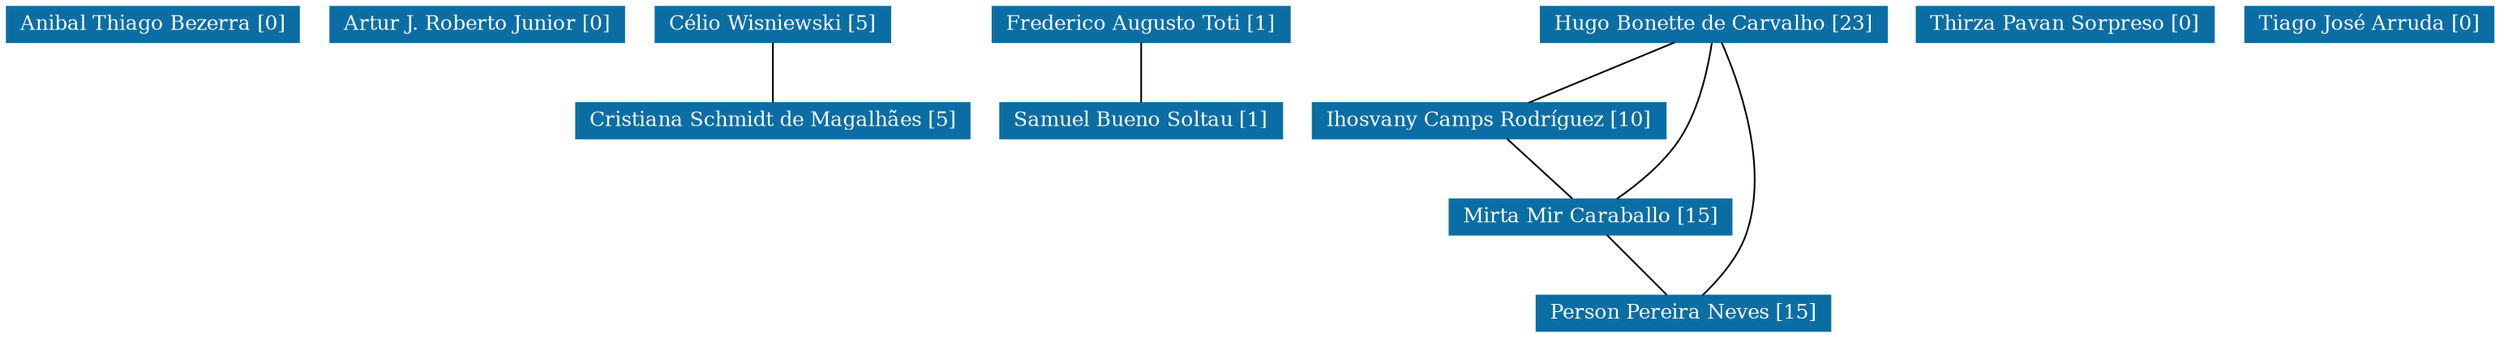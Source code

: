strict graph grafo1 {
	graph [bb="0,0,1229.5,192",
		id=grafo1,
		overlap=False
	];
	node [fontsize=12,
		label="\N",
		shape=rectangle,
		style=filled
	];
	0	 [URL="membro-8478305453281130.html",
		color="#0A6EA4",
		fontcolor="#FFFFFF",
		height=0.29167,
		label="Anibal Thiago Bezerra [0]",
		pos="71.5,181.5",
		width=1.9861];
	1	 [URL="membro-6122155083160820.html",
		color="#0A6EA4",
		fontcolor="#FFFFFF",
		height=0.29167,
		label="Artur J. Roberto Junior [0]",
		pos="232.5,181.5",
		width=1.9861];
	2	 [URL="membro-4055079165002493.html",
		color="#0A6EA4",
		fontcolor="#FFFFFF",
		height=0.29167,
		label="Célio Wisniewski [5]",
		pos="380.5,181.5",
		width=1.6111];
	3	 [URL="membro-1140012060761818.html",
		color="#0A6EA4",
		fontcolor="#FFFFFF",
		height=0.29167,
		label="Cristiana Schmidt de Magalhães [5]",
		pos="380.5,124.5",
		width=2.5833];
	2 -- 3	 [pos="380.5,170.78 380.5,160.59 380.5,145.35 380.5,135.17"];
	4	 [URL="membro-5154949759339458.html",
		color="#0A6EA4",
		fontcolor="#FFFFFF",
		height=0.29167,
		label="Frederico Augusto Toti [1]",
		pos="560.5,181.5",
		width=1.9861];
	9	 [URL="membro-4318353199461089.html",
		color="#0A6EA4",
		fontcolor="#FFFFFF",
		height=0.29167,
		label="Samuel Bueno Soltau [1]",
		pos="560.5,124.5",
		width=1.9028];
	4 -- 9	 [pos="560.5,170.78 560.5,160.59 560.5,145.35 560.5,135.17"];
	5	 [URL="membro-1642083834158700.html",
		color="#0A6EA4",
		fontcolor="#FFFFFF",
		height=0.29167,
		label="Hugo Bonette de Carvalho [23]",
		pos="845.5,181.5",
		width=2.3194];
	6	 [URL="membro-3732563704810366.html",
		color="#0A6EA4",
		fontcolor="#FFFFFF",
		height=0.29167,
		label="Ihosvany Camps Rodríguez [10]",
		pos="732.5,124.5",
		width=2.3611];
	5 -- 6	 [pos="824.51,170.91 804.21,160.67 773.64,145.25 753.38,135.03"];
	7	 [URL="membro-6165304398755510.html",
		color="#0A6EA4",
		fontcolor="#FFFFFF",
		height=0.29167,
		label="Mirta Mir Caraballo [15]",
		pos="787.5,67.5",
		width=1.875];
	5 -- 7	 [pos="843.95,170.92 841.62,157.18 836.4,132.73 826.5,114 819.31,100.4 807.64,87.187 798.93,78.345"];
	8	 [URL="membro-2380268778692743.html",
		color="#0A6EA4",
		fontcolor="#FFFFFF",
		height=0.29167,
		label="Person Pereira Neves [15]",
		pos="835.5,10.5",
		width=1.9306];
	5 -- 8	 [pos="849.89,170.99 858.32,149.31 874.96,98.243 863.5,57 859.77,43.562 850.99,30.12 844.25,21.17"];
	6 -- 7	 [pos="742.85,113.78 752.68,103.59 767.38,88.348 777.2,78.173"];
	7 -- 8	 [pos="796.53,56.779 805.11,46.588 817.94,31.348 826.51,21.173"];
	10	 [URL="membro-3940703666349048.html",
		color="#0A6EA4",
		fontcolor="#FFFFFF",
		height=0.29167,
		label="Thirza Pavan Sorpreso [0]",
		pos="1018.5,181.5",
		width=1.9722];
	11	 [URL="membro-2604391010090933.html",
		color="#0A6EA4",
		fontcolor="#FFFFFF",
		height=0.29167,
		label="Tiago José Arruda [0]",
		pos="1168.5,181.5",
		width=1.6944];
}
